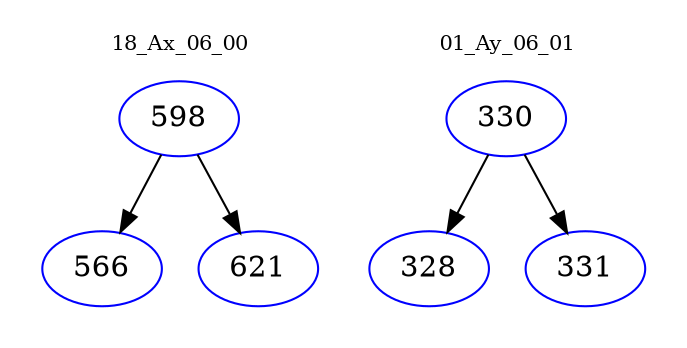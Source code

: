digraph{
subgraph cluster_0 {
color = white
label = "18_Ax_06_00";
fontsize=10;
T0_598 [label="598", color="blue"]
T0_598 -> T0_566 [color="black"]
T0_566 [label="566", color="blue"]
T0_598 -> T0_621 [color="black"]
T0_621 [label="621", color="blue"]
}
subgraph cluster_1 {
color = white
label = "01_Ay_06_01";
fontsize=10;
T1_330 [label="330", color="blue"]
T1_330 -> T1_328 [color="black"]
T1_328 [label="328", color="blue"]
T1_330 -> T1_331 [color="black"]
T1_331 [label="331", color="blue"]
}
}
